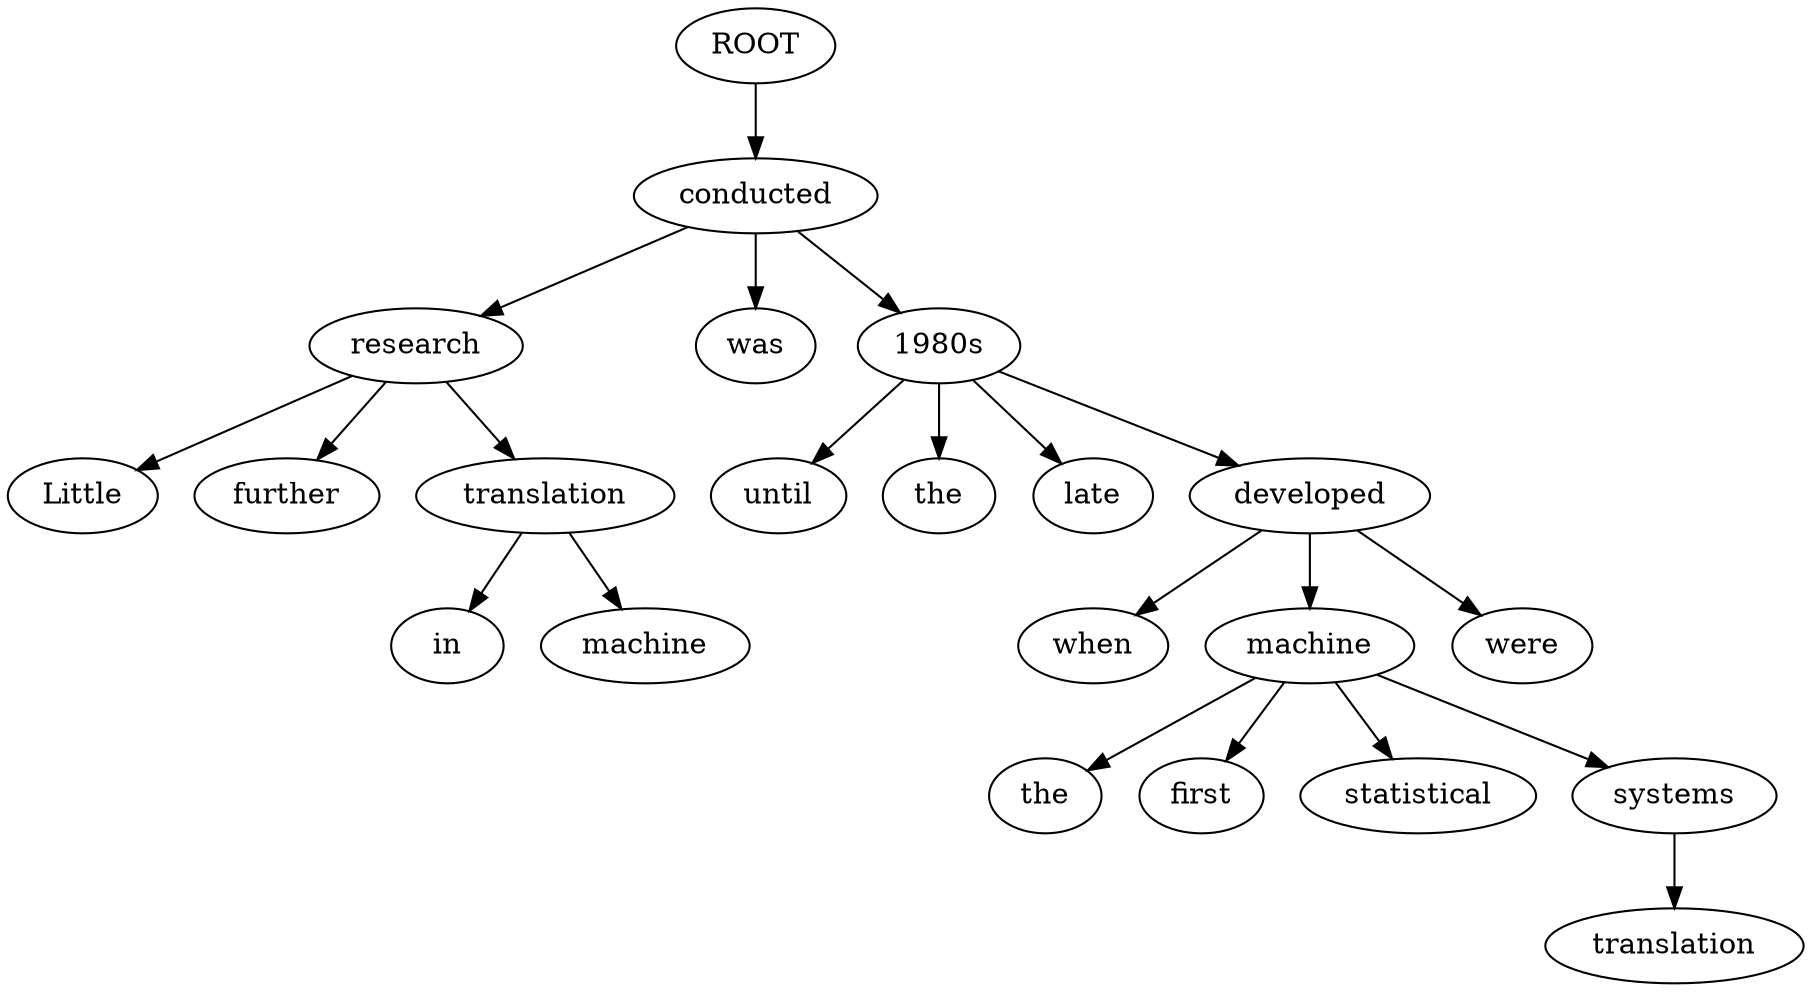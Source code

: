 digraph graph8 {
	node0 [label="ROOT"];
	node1 [label="Little"];
	node2 [label="further"];
	node3 [label="research"];
	node4 [label="in"];
	node5 [label="machine"];
	node6 [label="translation"];
	node7 [label="was"];
	node8 [label="conducted"];
	node9 [label="until"];
	node10 [label="the"];
	node11 [label="late"];
	node12 [label="1980s"];
	node14 [label="when"];
	node15 [label="the"];
	node16 [label="first"];
	node17 [label="statistical"];
	node18 [label="machine"];
	node19 [label="translation"];
	node20 [label="systems"];
	node21 [label="were"];
	node22 [label="developed"];
	node0 -> node8;
	node3 -> node1;
	node3 -> node2;
	node8 -> node3;
	node6 -> node4;
	node6 -> node5;
	node3 -> node6;
	node8 -> node7;
	node12 -> node9;
	node12 -> node10;
	node12 -> node11;
	node8 -> node12;
	node22 -> node14;
	node18 -> node15;
	node18 -> node16;
	node18 -> node17;
	node22 -> node18;
	node20 -> node19;
	node18 -> node20;
	node22 -> node21;
	node12 -> node22;
}
